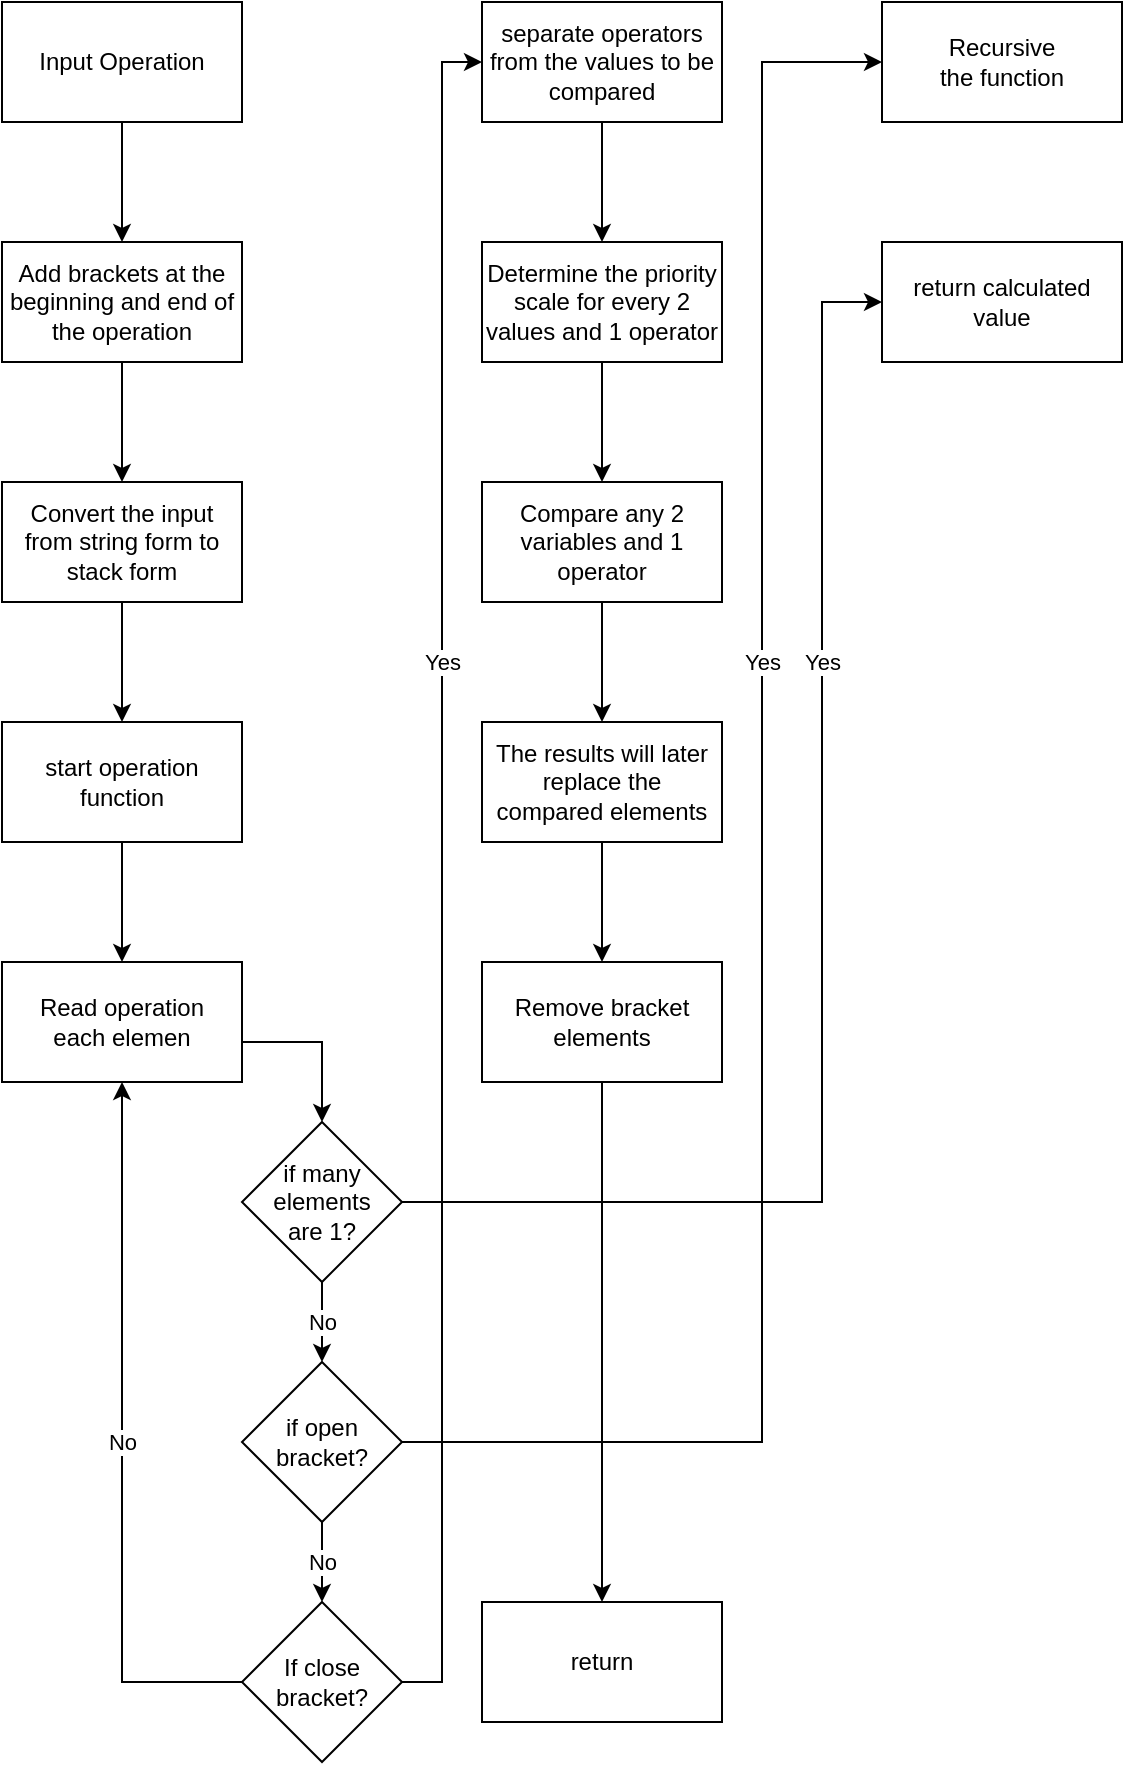 <mxfile version="22.1.0" type="device">
  <diagram name="Halaman-1" id="PPnK74VSLLcPiPMxKrCw">
    <mxGraphModel dx="1985" dy="1255" grid="1" gridSize="10" guides="1" tooltips="1" connect="1" arrows="1" fold="1" page="1" pageScale="1" pageWidth="700" pageHeight="1100" math="0" shadow="0">
      <root>
        <mxCell id="0" />
        <mxCell id="1" parent="0" />
        <mxCell id="VHSGk4inz_UUEABcTrMG-7" style="edgeStyle=orthogonalEdgeStyle;rounded=0;orthogonalLoop=1;jettySize=auto;html=1;entryX=0.5;entryY=0;entryDx=0;entryDy=0;" edge="1" parent="1" source="suF6BDmtJbbMYVme7NTf-1" target="suF6BDmtJbbMYVme7NTf-2">
          <mxGeometry relative="1" as="geometry" />
        </mxCell>
        <mxCell id="suF6BDmtJbbMYVme7NTf-1" value="Input Operation" style="rounded=0;whiteSpace=wrap;html=1;" parent="1" vertex="1">
          <mxGeometry x="40" y="40" width="120" height="60" as="geometry" />
        </mxCell>
        <mxCell id="VHSGk4inz_UUEABcTrMG-8" style="edgeStyle=orthogonalEdgeStyle;rounded=0;orthogonalLoop=1;jettySize=auto;html=1;" edge="1" parent="1" source="suF6BDmtJbbMYVme7NTf-2" target="VHSGk4inz_UUEABcTrMG-4">
          <mxGeometry relative="1" as="geometry" />
        </mxCell>
        <mxCell id="suF6BDmtJbbMYVme7NTf-2" value="Add brackets at the beginning and end of the operation" style="rounded=0;whiteSpace=wrap;html=1;" parent="1" vertex="1">
          <mxGeometry x="40" y="160" width="120" height="60" as="geometry" />
        </mxCell>
        <mxCell id="VHSGk4inz_UUEABcTrMG-10" style="edgeStyle=orthogonalEdgeStyle;rounded=0;orthogonalLoop=1;jettySize=auto;html=1;" edge="1" parent="1" source="suF6BDmtJbbMYVme7NTf-3" target="suF6BDmtJbbMYVme7NTf-4">
          <mxGeometry relative="1" as="geometry" />
        </mxCell>
        <mxCell id="suF6BDmtJbbMYVme7NTf-3" value="start operation function" style="rounded=0;whiteSpace=wrap;html=1;" parent="1" vertex="1">
          <mxGeometry x="40" y="400" width="120" height="60" as="geometry" />
        </mxCell>
        <mxCell id="VHSGk4inz_UUEABcTrMG-14" style="edgeStyle=orthogonalEdgeStyle;rounded=0;orthogonalLoop=1;jettySize=auto;html=1;" edge="1" parent="1" source="suF6BDmtJbbMYVme7NTf-4" target="VHSGk4inz_UUEABcTrMG-13">
          <mxGeometry relative="1" as="geometry">
            <Array as="points">
              <mxPoint x="200" y="560" />
            </Array>
          </mxGeometry>
        </mxCell>
        <mxCell id="suF6BDmtJbbMYVme7NTf-4" value="Read operation&lt;br&gt;each elemen" style="rounded=0;whiteSpace=wrap;html=1;" parent="1" vertex="1">
          <mxGeometry x="40" y="520" width="120" height="60" as="geometry" />
        </mxCell>
        <mxCell id="BhrdFEQA1PtN3BTJSYAs-23" value="No" style="edgeStyle=orthogonalEdgeStyle;rounded=0;orthogonalLoop=1;jettySize=auto;html=1;entryX=0.5;entryY=1;entryDx=0;entryDy=0;" parent="1" source="suF6BDmtJbbMYVme7NTf-5" target="suF6BDmtJbbMYVme7NTf-4" edge="1">
          <mxGeometry relative="1" as="geometry">
            <Array as="points">
              <mxPoint x="100" y="880" />
            </Array>
          </mxGeometry>
        </mxCell>
        <mxCell id="VHSGk4inz_UUEABcTrMG-3" value="Yes" style="edgeStyle=orthogonalEdgeStyle;rounded=0;orthogonalLoop=1;jettySize=auto;html=1;entryX=0;entryY=0.5;entryDx=0;entryDy=0;exitX=1;exitY=0.5;exitDx=0;exitDy=0;" edge="1" parent="1" source="suF6BDmtJbbMYVme7NTf-5" target="VHSGk4inz_UUEABcTrMG-1">
          <mxGeometry x="0.247" relative="1" as="geometry">
            <mxPoint x="210" y="630" as="sourcePoint" />
            <mxPoint x="260" y="70.0" as="targetPoint" />
            <Array as="points">
              <mxPoint x="260" y="880" />
              <mxPoint x="260" y="70" />
            </Array>
            <mxPoint as="offset" />
          </mxGeometry>
        </mxCell>
        <mxCell id="suF6BDmtJbbMYVme7NTf-5" value="If close&lt;br&gt;bracket?" style="rhombus;whiteSpace=wrap;html=1;" parent="1" vertex="1">
          <mxGeometry x="160" y="840" width="80" height="80" as="geometry" />
        </mxCell>
        <mxCell id="VHSGk4inz_UUEABcTrMG-18" style="edgeStyle=orthogonalEdgeStyle;rounded=0;orthogonalLoop=1;jettySize=auto;html=1;entryX=0.5;entryY=0;entryDx=0;entryDy=0;" edge="1" parent="1" source="VHSGk4inz_UUEABcTrMG-1" target="VHSGk4inz_UUEABcTrMG-2">
          <mxGeometry relative="1" as="geometry" />
        </mxCell>
        <mxCell id="VHSGk4inz_UUEABcTrMG-1" value="separate operators from the values to be compared" style="rounded=0;whiteSpace=wrap;html=1;" vertex="1" parent="1">
          <mxGeometry x="280" y="40" width="120" height="60" as="geometry" />
        </mxCell>
        <mxCell id="VHSGk4inz_UUEABcTrMG-19" style="edgeStyle=orthogonalEdgeStyle;rounded=0;orthogonalLoop=1;jettySize=auto;html=1;entryX=0.5;entryY=0;entryDx=0;entryDy=0;" edge="1" parent="1" source="VHSGk4inz_UUEABcTrMG-2" target="VHSGk4inz_UUEABcTrMG-5">
          <mxGeometry relative="1" as="geometry" />
        </mxCell>
        <mxCell id="VHSGk4inz_UUEABcTrMG-2" value="Determine the priority scale for every 2 values and 1 operator" style="rounded=0;whiteSpace=wrap;html=1;" vertex="1" parent="1">
          <mxGeometry x="280" y="160" width="120" height="60" as="geometry" />
        </mxCell>
        <mxCell id="VHSGk4inz_UUEABcTrMG-9" style="edgeStyle=orthogonalEdgeStyle;rounded=0;orthogonalLoop=1;jettySize=auto;html=1;" edge="1" parent="1" source="VHSGk4inz_UUEABcTrMG-4" target="suF6BDmtJbbMYVme7NTf-3">
          <mxGeometry relative="1" as="geometry" />
        </mxCell>
        <mxCell id="VHSGk4inz_UUEABcTrMG-4" value="Convert the input from string form to stack form" style="rounded=0;whiteSpace=wrap;html=1;" vertex="1" parent="1">
          <mxGeometry x="40" y="280" width="120" height="60" as="geometry" />
        </mxCell>
        <mxCell id="VHSGk4inz_UUEABcTrMG-20" style="edgeStyle=orthogonalEdgeStyle;rounded=0;orthogonalLoop=1;jettySize=auto;html=1;" edge="1" parent="1" source="VHSGk4inz_UUEABcTrMG-5" target="VHSGk4inz_UUEABcTrMG-6">
          <mxGeometry relative="1" as="geometry" />
        </mxCell>
        <mxCell id="VHSGk4inz_UUEABcTrMG-5" value="Compare any 2 variables and 1 operator" style="rounded=0;whiteSpace=wrap;html=1;" vertex="1" parent="1">
          <mxGeometry x="280" y="280" width="120" height="60" as="geometry" />
        </mxCell>
        <mxCell id="VHSGk4inz_UUEABcTrMG-21" style="edgeStyle=orthogonalEdgeStyle;rounded=0;orthogonalLoop=1;jettySize=auto;html=1;" edge="1" parent="1" source="VHSGk4inz_UUEABcTrMG-6" target="VHSGk4inz_UUEABcTrMG-11">
          <mxGeometry relative="1" as="geometry" />
        </mxCell>
        <mxCell id="VHSGk4inz_UUEABcTrMG-6" value="The results will later replace the&lt;br&gt;compared elements" style="rounded=0;whiteSpace=wrap;html=1;" vertex="1" parent="1">
          <mxGeometry x="280" y="400" width="120" height="60" as="geometry" />
        </mxCell>
        <mxCell id="VHSGk4inz_UUEABcTrMG-22" style="edgeStyle=orthogonalEdgeStyle;rounded=0;orthogonalLoop=1;jettySize=auto;html=1;entryX=0.5;entryY=0;entryDx=0;entryDy=0;" edge="1" parent="1" source="VHSGk4inz_UUEABcTrMG-11" target="VHSGk4inz_UUEABcTrMG-12">
          <mxGeometry relative="1" as="geometry" />
        </mxCell>
        <mxCell id="VHSGk4inz_UUEABcTrMG-11" value="Remove bracket elements" style="rounded=0;whiteSpace=wrap;html=1;" vertex="1" parent="1">
          <mxGeometry x="280" y="520" width="120" height="60" as="geometry" />
        </mxCell>
        <mxCell id="VHSGk4inz_UUEABcTrMG-12" value="return" style="rounded=0;whiteSpace=wrap;html=1;" vertex="1" parent="1">
          <mxGeometry x="280" y="840" width="120" height="60" as="geometry" />
        </mxCell>
        <mxCell id="VHSGk4inz_UUEABcTrMG-16" value="No" style="edgeStyle=orthogonalEdgeStyle;rounded=0;orthogonalLoop=1;jettySize=auto;html=1;" edge="1" parent="1" source="VHSGk4inz_UUEABcTrMG-13" target="VHSGk4inz_UUEABcTrMG-15">
          <mxGeometry relative="1" as="geometry" />
        </mxCell>
        <mxCell id="VHSGk4inz_UUEABcTrMG-26" value="Yes" style="edgeStyle=orthogonalEdgeStyle;rounded=0;orthogonalLoop=1;jettySize=auto;html=1;entryX=0;entryY=0.5;entryDx=0;entryDy=0;" edge="1" parent="1" source="VHSGk4inz_UUEABcTrMG-13" target="VHSGk4inz_UUEABcTrMG-25">
          <mxGeometry x="0.391" relative="1" as="geometry">
            <Array as="points">
              <mxPoint x="450" y="640" />
              <mxPoint x="450" y="190" />
            </Array>
            <mxPoint as="offset" />
          </mxGeometry>
        </mxCell>
        <mxCell id="VHSGk4inz_UUEABcTrMG-13" value="if many elements&lt;br&gt;are 1?" style="rhombus;whiteSpace=wrap;html=1;" vertex="1" parent="1">
          <mxGeometry x="160" y="600" width="80" height="80" as="geometry" />
        </mxCell>
        <mxCell id="VHSGk4inz_UUEABcTrMG-17" value="No" style="edgeStyle=orthogonalEdgeStyle;rounded=0;orthogonalLoop=1;jettySize=auto;html=1;" edge="1" parent="1" source="VHSGk4inz_UUEABcTrMG-15" target="suF6BDmtJbbMYVme7NTf-5">
          <mxGeometry relative="1" as="geometry" />
        </mxCell>
        <mxCell id="VHSGk4inz_UUEABcTrMG-24" value="Yes" style="edgeStyle=orthogonalEdgeStyle;rounded=0;orthogonalLoop=1;jettySize=auto;html=1;entryX=0;entryY=0.5;entryDx=0;entryDy=0;" edge="1" parent="1" source="VHSGk4inz_UUEABcTrMG-15" target="VHSGk4inz_UUEABcTrMG-23">
          <mxGeometry x="0.226" relative="1" as="geometry">
            <Array as="points">
              <mxPoint x="420" y="760" />
              <mxPoint x="420" y="70" />
            </Array>
            <mxPoint as="offset" />
          </mxGeometry>
        </mxCell>
        <mxCell id="VHSGk4inz_UUEABcTrMG-15" value="if open bracket?" style="rhombus;whiteSpace=wrap;html=1;" vertex="1" parent="1">
          <mxGeometry x="160" y="720" width="80" height="80" as="geometry" />
        </mxCell>
        <mxCell id="VHSGk4inz_UUEABcTrMG-23" value="Recursive &lt;br&gt;the function" style="rounded=0;whiteSpace=wrap;html=1;" vertex="1" parent="1">
          <mxGeometry x="480" y="40" width="120" height="60" as="geometry" />
        </mxCell>
        <mxCell id="VHSGk4inz_UUEABcTrMG-25" value="return calculated value" style="rounded=0;whiteSpace=wrap;html=1;" vertex="1" parent="1">
          <mxGeometry x="480" y="160" width="120" height="60" as="geometry" />
        </mxCell>
      </root>
    </mxGraphModel>
  </diagram>
</mxfile>
